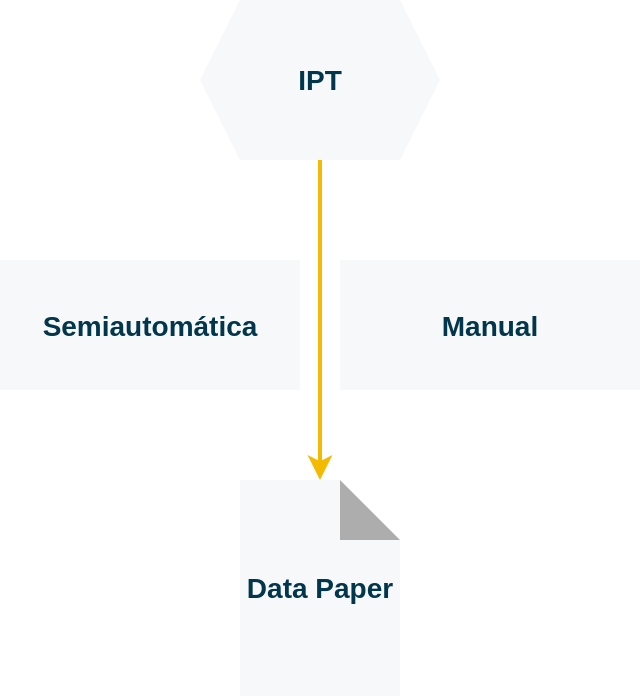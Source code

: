 <mxfile version="21.0.8" type="device"><diagram name="Page-1" id="-joxldT0Iy757mqkFAfG"><mxGraphModel dx="1434" dy="746" grid="1" gridSize="10" guides="1" tooltips="1" connect="1" arrows="1" fold="1" page="1" pageScale="1" pageWidth="827" pageHeight="1169" math="0" shadow="0"><root><mxCell id="0"/><mxCell id="1" parent="0"/><mxCell id="i0IYJxqqvrrNRtQ4q-aa-19" style="edgeStyle=orthogonalEdgeStyle;rounded=0;orthogonalLoop=1;jettySize=auto;html=1;exitX=0.5;exitY=1;exitDx=0;exitDy=0;strokeWidth=2;strokeColor=#F4BA02;" edge="1" parent="1" source="vMVrAtFsSO7fEwsjgtZ8-9" target="i0IYJxqqvrrNRtQ4q-aa-12"><mxGeometry relative="1" as="geometry"/></mxCell><mxCell id="vMVrAtFsSO7fEwsjgtZ8-9" value="IPT" style="shape=hexagon;perimeter=hexagonPerimeter2;whiteSpace=wrap;html=1;fixedSize=1;fillColor=#F7F8F9;fontColor=#01364C;strokeColor=none;fontStyle=1;fontSize=14;" parent="1" vertex="1"><mxGeometry x="290" y="20" width="120" height="80" as="geometry"/></mxCell><mxCell id="i0IYJxqqvrrNRtQ4q-aa-1" value="Semiautomática" style="whiteSpace=wrap;html=1;fontSize=14;fixedSize=1;fillColor=#F7F8F9;fontColor=#01364C;strokeColor=none;fontStyle=1;fontSize=14;" vertex="1" parent="1"><mxGeometry x="190" y="150" width="150" height="65" as="geometry"/></mxCell><mxCell id="i0IYJxqqvrrNRtQ4q-aa-12" value="Data Paper" style="shape=note;whiteSpace=wrap;html=1;backgroundOutline=1;darkOpacity=0.3;fixedSize=1;fillColor=#F7F8F9;fontColor=#01364C;strokeColor=none;fontStyle=1;fontSize=14;" vertex="1" parent="1"><mxGeometry x="310" y="260" width="80" height="108" as="geometry"/></mxCell><mxCell id="i0IYJxqqvrrNRtQ4q-aa-17" value="Manual" style="whiteSpace=wrap;html=1;fontSize=14;fixedSize=1;fillColor=#F7F8F9;fontColor=#01364C;strokeColor=none;fontStyle=1;fontSize=14;" vertex="1" parent="1"><mxGeometry x="360" y="150" width="150" height="65" as="geometry"/></mxCell></root></mxGraphModel></diagram></mxfile>